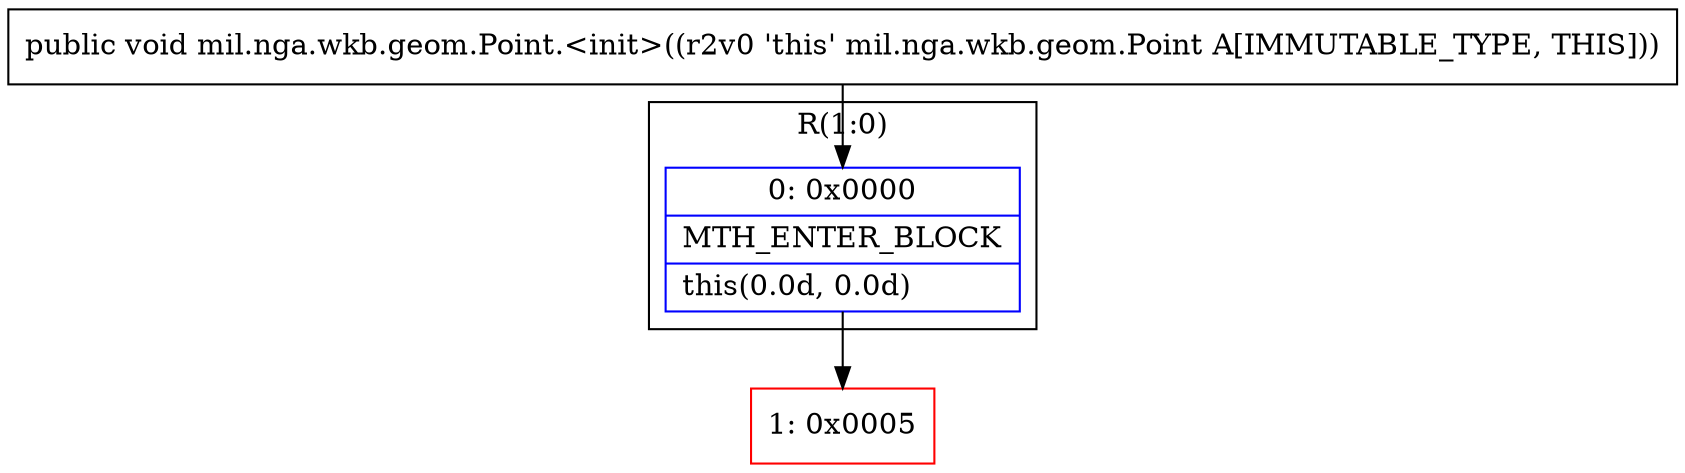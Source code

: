 digraph "CFG formil.nga.wkb.geom.Point.\<init\>()V" {
subgraph cluster_Region_1632299790 {
label = "R(1:0)";
node [shape=record,color=blue];
Node_0 [shape=record,label="{0\:\ 0x0000|MTH_ENTER_BLOCK\l|this(0.0d, 0.0d)\l}"];
}
Node_1 [shape=record,color=red,label="{1\:\ 0x0005}"];
MethodNode[shape=record,label="{public void mil.nga.wkb.geom.Point.\<init\>((r2v0 'this' mil.nga.wkb.geom.Point A[IMMUTABLE_TYPE, THIS])) }"];
MethodNode -> Node_0;
Node_0 -> Node_1;
}

